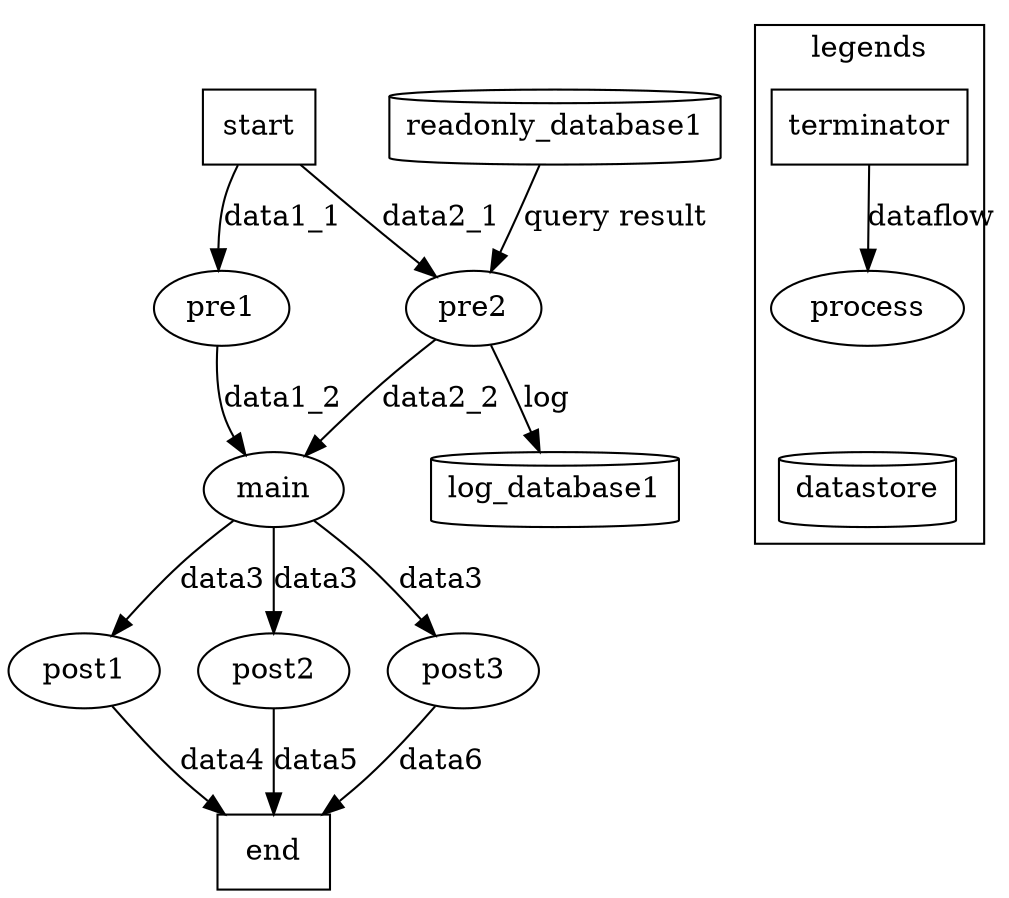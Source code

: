 digraph data_flow_diagram {
    start [shape=box]
    end [shape=box]

    start -> pre1 [label = "data1_1"]
    start -> pre2 [label = "data2_1"]

    pre1 -> main [label = "data1_2"]
    pre2 -> main [label = "data2_2"]

    readonly_database1 [shape=cylinder]
    log_database1 [shape=cylinder]

    readonly_database1 -> pre2 [label = "query result"]
    pre2 -> log_database1 [label = "log"]

    main -> post1 [label = "data3"]
    main -> post2 [label = "data3"]
    main -> post3 [label = "data3"]
    post1 -> end [label = "data4"]
    post2 -> end [label = "data5"]
    post3 -> end [label = "data6"]

    subgraph cluster {
        label = "legends"
        legends0 [shape=box, label="terminator"]
        legends1 [label="process"]
        legends2 [shape=cylinder, label="datastore"]
        legends0 -> legends1 [label="dataflow"]
        legends1 -> legends2 [style=invis]
    }
}
